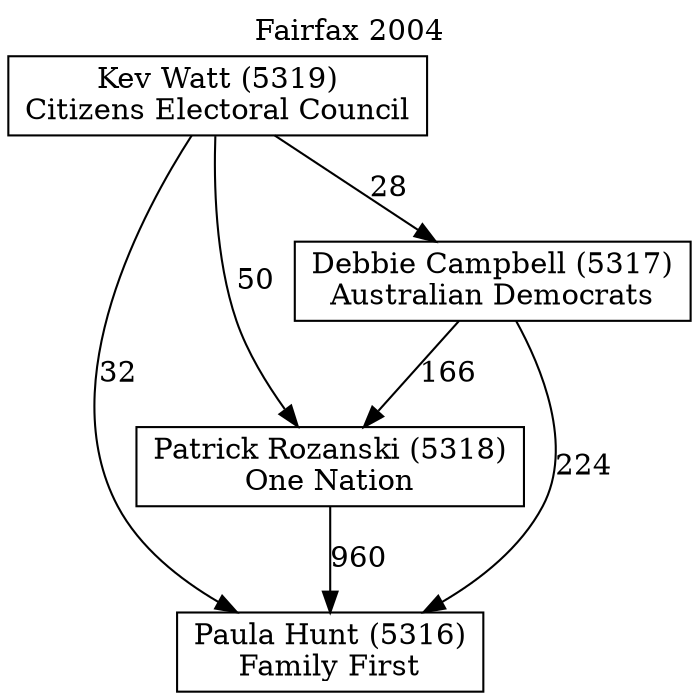 // House preference flow
digraph "Paula Hunt (5316)_Fairfax_2004" {
	graph [label="Fairfax 2004" labelloc=t mclimit=10]
	node [shape=box]
	"Paula Hunt (5316)" [label="Paula Hunt (5316)
Family First"]
	"Patrick Rozanski (5318)" [label="Patrick Rozanski (5318)
One Nation"]
	"Debbie Campbell (5317)" [label="Debbie Campbell (5317)
Australian Democrats"]
	"Kev Watt (5319)" [label="Kev Watt (5319)
Citizens Electoral Council"]
	"Patrick Rozanski (5318)" -> "Paula Hunt (5316)" [label=960]
	"Debbie Campbell (5317)" -> "Patrick Rozanski (5318)" [label=166]
	"Kev Watt (5319)" -> "Debbie Campbell (5317)" [label=28]
	"Debbie Campbell (5317)" -> "Paula Hunt (5316)" [label=224]
	"Kev Watt (5319)" -> "Paula Hunt (5316)" [label=32]
	"Kev Watt (5319)" -> "Patrick Rozanski (5318)" [label=50]
}
